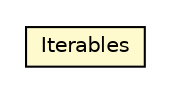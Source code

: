 #!/usr/local/bin/dot
#
# Class diagram 
# Generated by UMLGraph version R5_6-24-gf6e263 (http://www.umlgraph.org/)
#

digraph G {
	edge [fontname="Helvetica",fontsize=10,labelfontname="Helvetica",labelfontsize=10];
	node [fontname="Helvetica",fontsize=10,shape=plaintext];
	nodesep=0.25;
	ranksep=0.5;
	// io.werval.util.Iterables
	c23410 [label=<<table title="io.werval.util.Iterables" border="0" cellborder="1" cellspacing="0" cellpadding="2" port="p" bgcolor="lemonChiffon" href="./Iterables.html">
		<tr><td><table border="0" cellspacing="0" cellpadding="1">
<tr><td align="center" balign="center"> Iterables </td></tr>
		</table></td></tr>
		</table>>, URL="./Iterables.html", fontname="Helvetica", fontcolor="black", fontsize=10.0];
}

